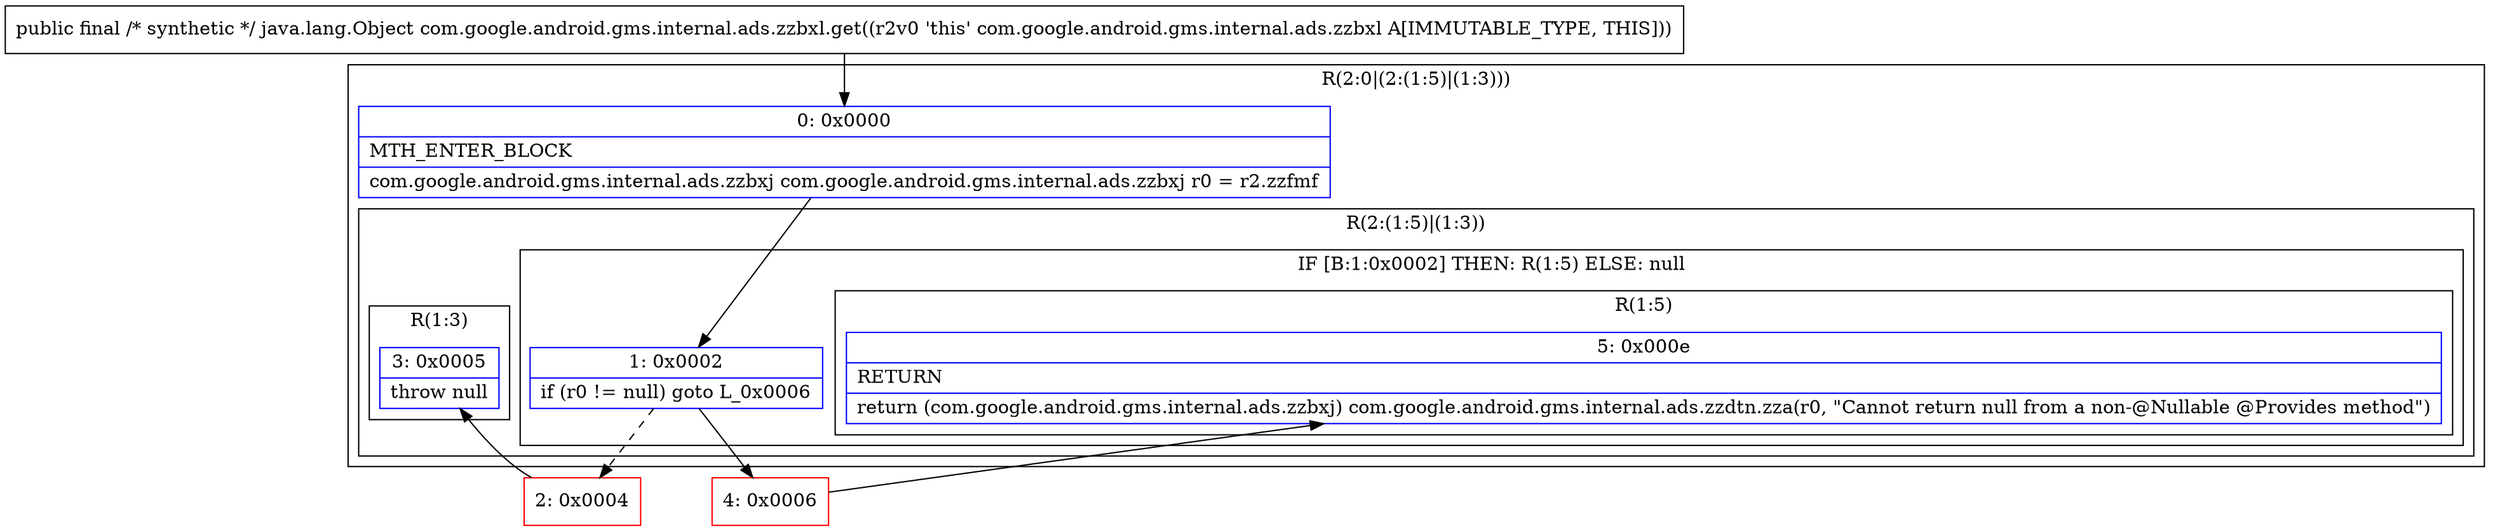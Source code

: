 digraph "CFG forcom.google.android.gms.internal.ads.zzbxl.get()Ljava\/lang\/Object;" {
subgraph cluster_Region_473129519 {
label = "R(2:0|(2:(1:5)|(1:3)))";
node [shape=record,color=blue];
Node_0 [shape=record,label="{0\:\ 0x0000|MTH_ENTER_BLOCK\l|com.google.android.gms.internal.ads.zzbxj com.google.android.gms.internal.ads.zzbxj r0 = r2.zzfmf\l}"];
subgraph cluster_Region_704278529 {
label = "R(2:(1:5)|(1:3))";
node [shape=record,color=blue];
subgraph cluster_IfRegion_1592647295 {
label = "IF [B:1:0x0002] THEN: R(1:5) ELSE: null";
node [shape=record,color=blue];
Node_1 [shape=record,label="{1\:\ 0x0002|if (r0 != null) goto L_0x0006\l}"];
subgraph cluster_Region_1738722207 {
label = "R(1:5)";
node [shape=record,color=blue];
Node_5 [shape=record,label="{5\:\ 0x000e|RETURN\l|return (com.google.android.gms.internal.ads.zzbxj) com.google.android.gms.internal.ads.zzdtn.zza(r0, \"Cannot return null from a non\-@Nullable @Provides method\")\l}"];
}
}
subgraph cluster_Region_1492494482 {
label = "R(1:3)";
node [shape=record,color=blue];
Node_3 [shape=record,label="{3\:\ 0x0005|throw null\l}"];
}
}
}
Node_2 [shape=record,color=red,label="{2\:\ 0x0004}"];
Node_4 [shape=record,color=red,label="{4\:\ 0x0006}"];
MethodNode[shape=record,label="{public final \/* synthetic *\/ java.lang.Object com.google.android.gms.internal.ads.zzbxl.get((r2v0 'this' com.google.android.gms.internal.ads.zzbxl A[IMMUTABLE_TYPE, THIS])) }"];
MethodNode -> Node_0;
Node_0 -> Node_1;
Node_1 -> Node_2[style=dashed];
Node_1 -> Node_4;
Node_2 -> Node_3;
Node_4 -> Node_5;
}


